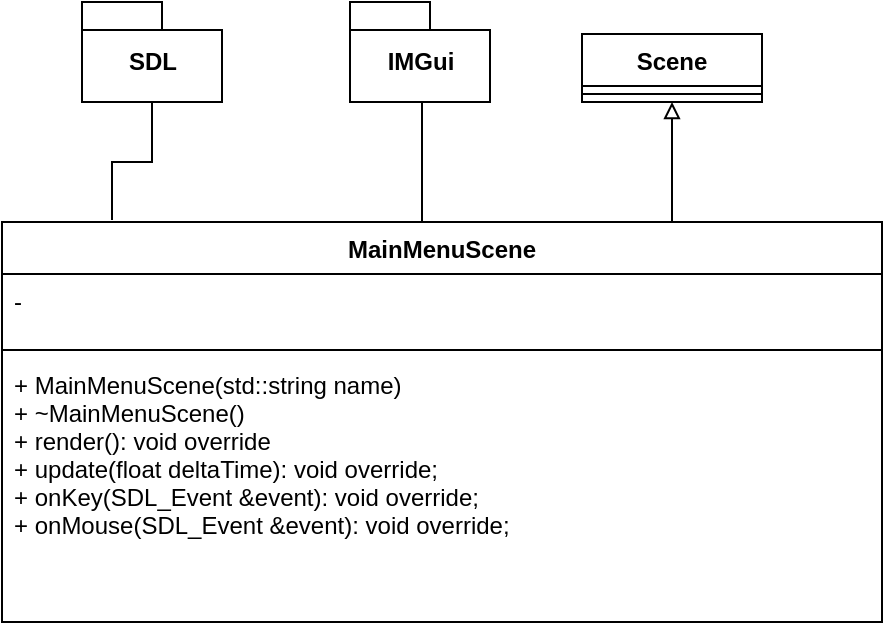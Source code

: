 <mxfile version="14.1.8" type="device"><diagram id="CLcqwvcyvbukTFr_sj14" name="Page-1"><mxGraphModel dx="905" dy="672" grid="1" gridSize="10" guides="1" tooltips="1" connect="1" arrows="1" fold="1" page="1" pageScale="1" pageWidth="827" pageHeight="1169" math="0" shadow="0"><root><mxCell id="0"/><mxCell id="1" parent="0"/><mxCell id="DjhNkthPmSY-6SKPKZVG-1" style="edgeStyle=orthogonalEdgeStyle;rounded=0;orthogonalLoop=1;jettySize=auto;html=1;exitX=0.125;exitY=-0.005;exitDx=0;exitDy=0;entryX=0.5;entryY=1;entryDx=0;entryDy=0;entryPerimeter=0;endArrow=none;endFill=0;exitPerimeter=0;" parent="1" source="DjhNkthPmSY-6SKPKZVG-8" target="DjhNkthPmSY-6SKPKZVG-12" edge="1"><mxGeometry relative="1" as="geometry"/></mxCell><mxCell id="DjhNkthPmSY-6SKPKZVG-4" style="edgeStyle=orthogonalEdgeStyle;rounded=0;orthogonalLoop=1;jettySize=auto;html=1;exitX=0.75;exitY=0;exitDx=0;exitDy=0;entryX=0.5;entryY=1;entryDx=0;entryDy=0;endArrow=block;endFill=0;" parent="1" source="DjhNkthPmSY-6SKPKZVG-8" target="DjhNkthPmSY-6SKPKZVG-17" edge="1"><mxGeometry relative="1" as="geometry"><Array as="points"><mxPoint x="575" y="159"/></Array></mxGeometry></mxCell><mxCell id="DjhNkthPmSY-6SKPKZVG-8" value="MainMenuScene" style="swimlane;fontStyle=1;align=center;verticalAlign=top;childLayout=stackLayout;horizontal=1;startSize=26;horizontalStack=0;resizeParent=1;resizeParentMax=0;resizeLast=0;collapsible=1;marginBottom=0;" parent="1" vertex="1"><mxGeometry x="240" y="159" width="440" height="200" as="geometry"/></mxCell><mxCell id="DjhNkthPmSY-6SKPKZVG-9" value="- " style="text;strokeColor=none;fillColor=none;align=left;verticalAlign=top;spacingLeft=4;spacingRight=4;overflow=hidden;rotatable=0;points=[[0,0.5],[1,0.5]];portConstraint=eastwest;" parent="DjhNkthPmSY-6SKPKZVG-8" vertex="1"><mxGeometry y="26" width="440" height="34" as="geometry"/></mxCell><mxCell id="DjhNkthPmSY-6SKPKZVG-10" value="" style="line;strokeWidth=1;fillColor=none;align=left;verticalAlign=middle;spacingTop=-1;spacingLeft=3;spacingRight=3;rotatable=0;labelPosition=right;points=[];portConstraint=eastwest;" parent="DjhNkthPmSY-6SKPKZVG-8" vertex="1"><mxGeometry y="60" width="440" height="8" as="geometry"/></mxCell><mxCell id="DjhNkthPmSY-6SKPKZVG-11" value="+ MainMenuScene(std::string name) &#10;+ ~MainMenuScene()&#10;+ render(): void override&#10;+ update(float deltaTime): void override;&#10;+ onKey(SDL_Event &amp;event): void override;&#10;+ onMouse(SDL_Event &amp;event): void override;" style="text;strokeColor=none;fillColor=none;align=left;verticalAlign=top;spacingLeft=4;spacingRight=4;overflow=hidden;rotatable=0;points=[[0,0.5],[1,0.5]];portConstraint=eastwest;fontStyle=0" parent="DjhNkthPmSY-6SKPKZVG-8" vertex="1"><mxGeometry y="68" width="440" height="132" as="geometry"/></mxCell><mxCell id="DjhNkthPmSY-6SKPKZVG-12" value="SDL" style="shape=folder;fontStyle=1;spacingTop=10;tabWidth=40;tabHeight=14;tabPosition=left;html=1;" parent="1" vertex="1"><mxGeometry x="280" y="49" width="70" height="50" as="geometry"/></mxCell><mxCell id="DjhNkthPmSY-6SKPKZVG-17" value="Scene" style="swimlane;fontStyle=1;align=center;verticalAlign=top;childLayout=stackLayout;horizontal=1;startSize=26;horizontalStack=0;resizeParent=1;resizeParentMax=0;resizeLast=0;collapsible=1;marginBottom=0;" parent="1" vertex="1"><mxGeometry x="530" y="65" width="90" height="34" as="geometry"/></mxCell><mxCell id="DjhNkthPmSY-6SKPKZVG-19" value="" style="line;strokeWidth=1;fillColor=none;align=left;verticalAlign=middle;spacingTop=-1;spacingLeft=3;spacingRight=3;rotatable=0;labelPosition=right;points=[];portConstraint=eastwest;" parent="DjhNkthPmSY-6SKPKZVG-17" vertex="1"><mxGeometry y="26" width="90" height="8" as="geometry"/></mxCell><mxCell id="DjhNkthPmSY-6SKPKZVG-40" style="edgeStyle=orthogonalEdgeStyle;rounded=0;orthogonalLoop=1;jettySize=auto;html=1;exitX=0.75;exitY=1;exitDx=0;exitDy=0;exitPerimeter=0;entryX=0.25;entryY=0;entryDx=0;entryDy=0;startArrow=none;startFill=0;endArrow=none;endFill=0;" parent="1" source="DjhNkthPmSY-6SKPKZVG-41" target="DjhNkthPmSY-6SKPKZVG-8" edge="1"><mxGeometry relative="1" as="geometry"><Array as="points"><mxPoint x="450" y="99"/><mxPoint x="450" y="159"/></Array></mxGeometry></mxCell><mxCell id="DjhNkthPmSY-6SKPKZVG-41" value="IMGui" style="shape=folder;fontStyle=1;spacingTop=10;tabWidth=40;tabHeight=14;tabPosition=left;html=1;" parent="1" vertex="1"><mxGeometry x="414" y="49" width="70" height="50" as="geometry"/></mxCell></root></mxGraphModel></diagram></mxfile>